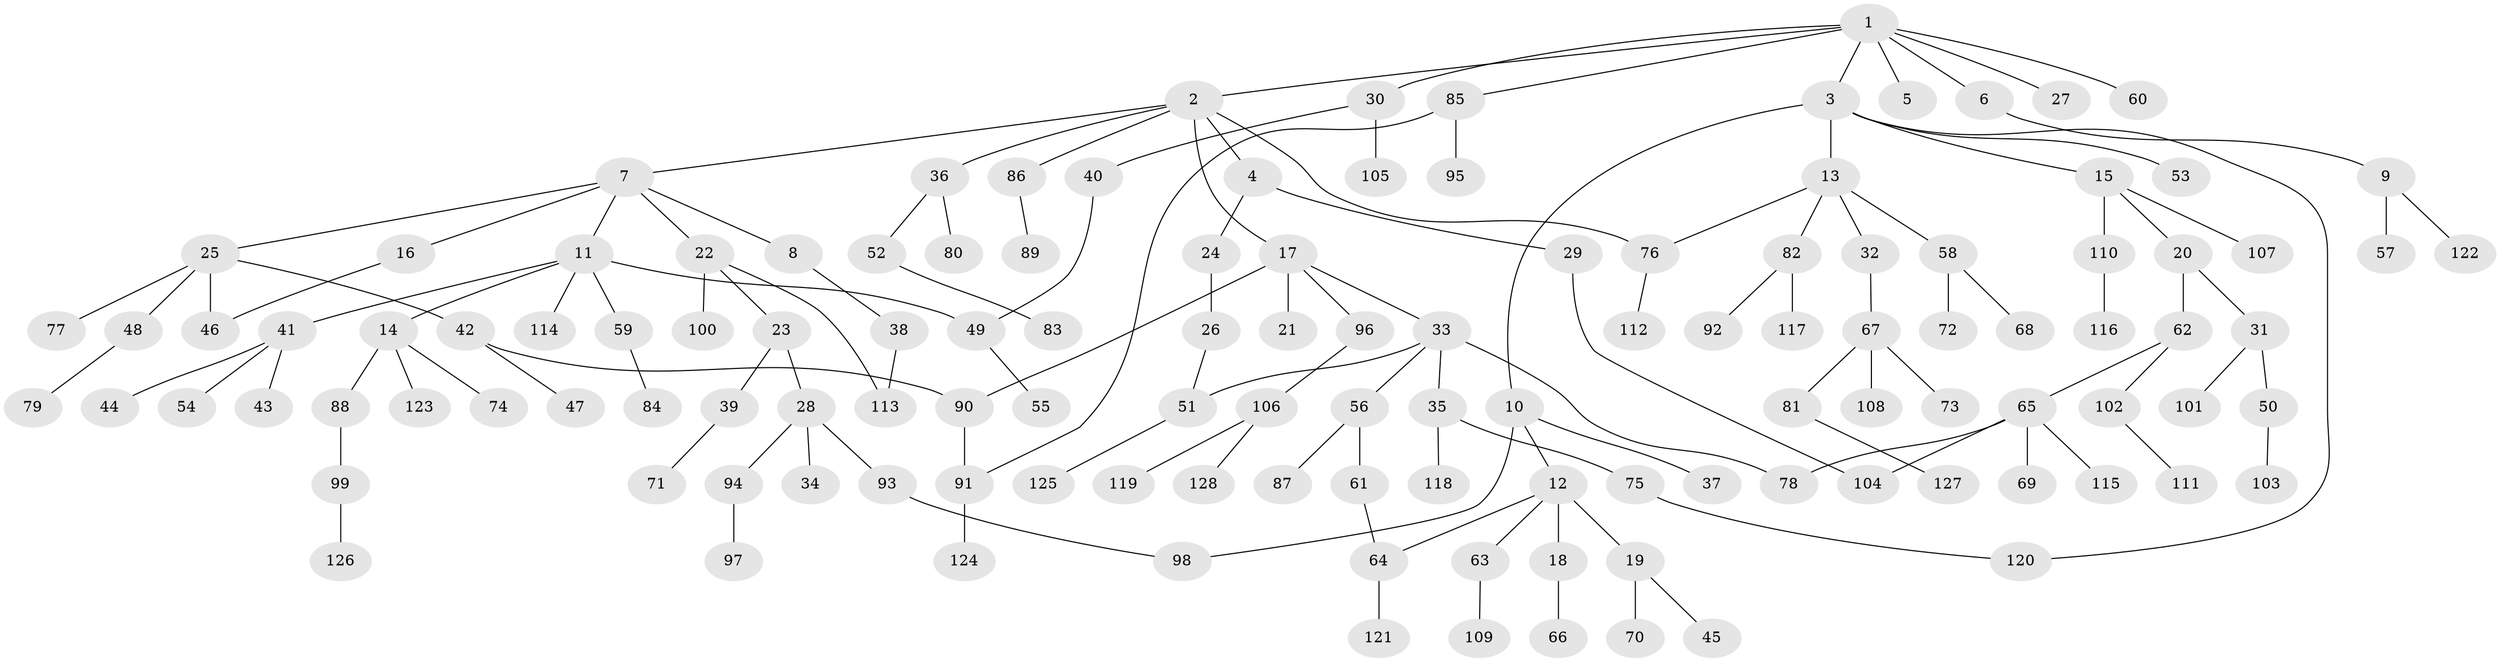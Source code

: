 // coarse degree distribution, {7: 0.023529411764705882, 8: 0.03529411764705882, 3: 0.12941176470588237, 1: 0.4470588235294118, 6: 0.011764705882352941, 2: 0.27058823529411763, 5: 0.03529411764705882, 4: 0.047058823529411764}
// Generated by graph-tools (version 1.1) at 2025/51/02/27/25 19:51:39]
// undirected, 128 vertices, 139 edges
graph export_dot {
graph [start="1"]
  node [color=gray90,style=filled];
  1;
  2;
  3;
  4;
  5;
  6;
  7;
  8;
  9;
  10;
  11;
  12;
  13;
  14;
  15;
  16;
  17;
  18;
  19;
  20;
  21;
  22;
  23;
  24;
  25;
  26;
  27;
  28;
  29;
  30;
  31;
  32;
  33;
  34;
  35;
  36;
  37;
  38;
  39;
  40;
  41;
  42;
  43;
  44;
  45;
  46;
  47;
  48;
  49;
  50;
  51;
  52;
  53;
  54;
  55;
  56;
  57;
  58;
  59;
  60;
  61;
  62;
  63;
  64;
  65;
  66;
  67;
  68;
  69;
  70;
  71;
  72;
  73;
  74;
  75;
  76;
  77;
  78;
  79;
  80;
  81;
  82;
  83;
  84;
  85;
  86;
  87;
  88;
  89;
  90;
  91;
  92;
  93;
  94;
  95;
  96;
  97;
  98;
  99;
  100;
  101;
  102;
  103;
  104;
  105;
  106;
  107;
  108;
  109;
  110;
  111;
  112;
  113;
  114;
  115;
  116;
  117;
  118;
  119;
  120;
  121;
  122;
  123;
  124;
  125;
  126;
  127;
  128;
  1 -- 2;
  1 -- 3;
  1 -- 5;
  1 -- 6;
  1 -- 27;
  1 -- 30;
  1 -- 60;
  1 -- 85;
  2 -- 4;
  2 -- 7;
  2 -- 17;
  2 -- 36;
  2 -- 86;
  2 -- 76;
  3 -- 10;
  3 -- 13;
  3 -- 15;
  3 -- 53;
  3 -- 120;
  4 -- 24;
  4 -- 29;
  6 -- 9;
  7 -- 8;
  7 -- 11;
  7 -- 16;
  7 -- 22;
  7 -- 25;
  8 -- 38;
  9 -- 57;
  9 -- 122;
  10 -- 12;
  10 -- 37;
  10 -- 98;
  11 -- 14;
  11 -- 41;
  11 -- 59;
  11 -- 114;
  11 -- 49;
  12 -- 18;
  12 -- 19;
  12 -- 63;
  12 -- 64;
  13 -- 32;
  13 -- 58;
  13 -- 76;
  13 -- 82;
  14 -- 74;
  14 -- 88;
  14 -- 123;
  15 -- 20;
  15 -- 107;
  15 -- 110;
  16 -- 46;
  17 -- 21;
  17 -- 33;
  17 -- 90;
  17 -- 96;
  18 -- 66;
  19 -- 45;
  19 -- 70;
  20 -- 31;
  20 -- 62;
  22 -- 23;
  22 -- 100;
  22 -- 113;
  23 -- 28;
  23 -- 39;
  24 -- 26;
  25 -- 42;
  25 -- 46;
  25 -- 48;
  25 -- 77;
  26 -- 51;
  28 -- 34;
  28 -- 93;
  28 -- 94;
  29 -- 104;
  30 -- 40;
  30 -- 105;
  31 -- 50;
  31 -- 101;
  32 -- 67;
  33 -- 35;
  33 -- 56;
  33 -- 78;
  33 -- 51;
  35 -- 75;
  35 -- 118;
  36 -- 52;
  36 -- 80;
  38 -- 113;
  39 -- 71;
  40 -- 49;
  41 -- 43;
  41 -- 44;
  41 -- 54;
  42 -- 47;
  42 -- 90;
  48 -- 79;
  49 -- 55;
  50 -- 103;
  51 -- 125;
  52 -- 83;
  56 -- 61;
  56 -- 87;
  58 -- 68;
  58 -- 72;
  59 -- 84;
  61 -- 64;
  62 -- 65;
  62 -- 102;
  63 -- 109;
  64 -- 121;
  65 -- 69;
  65 -- 104;
  65 -- 115;
  65 -- 78;
  67 -- 73;
  67 -- 81;
  67 -- 108;
  75 -- 120;
  76 -- 112;
  81 -- 127;
  82 -- 92;
  82 -- 117;
  85 -- 91;
  85 -- 95;
  86 -- 89;
  88 -- 99;
  90 -- 91;
  91 -- 124;
  93 -- 98;
  94 -- 97;
  96 -- 106;
  99 -- 126;
  102 -- 111;
  106 -- 119;
  106 -- 128;
  110 -- 116;
}
